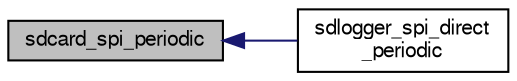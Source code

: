 digraph "sdcard_spi_periodic"
{
  edge [fontname="FreeSans",fontsize="10",labelfontname="FreeSans",labelfontsize="10"];
  node [fontname="FreeSans",fontsize="10",shape=record];
  rankdir="LR";
  Node1 [label="sdcard_spi_periodic",height=0.2,width=0.4,color="black", fillcolor="grey75", style="filled", fontcolor="black"];
  Node1 -> Node2 [dir="back",color="midnightblue",fontsize="10",style="solid",fontname="FreeSans"];
  Node2 [label="sdlogger_spi_direct\l_periodic",height=0.2,width=0.4,color="black", fillcolor="white", style="filled",URL="$sdlogger__spi__direct_8h.html#ab4a462e9899f9283db5be8ab3a3da922",tooltip="sdlogger_spi_direct_periodic Periodic function called at module frequency "];
}
